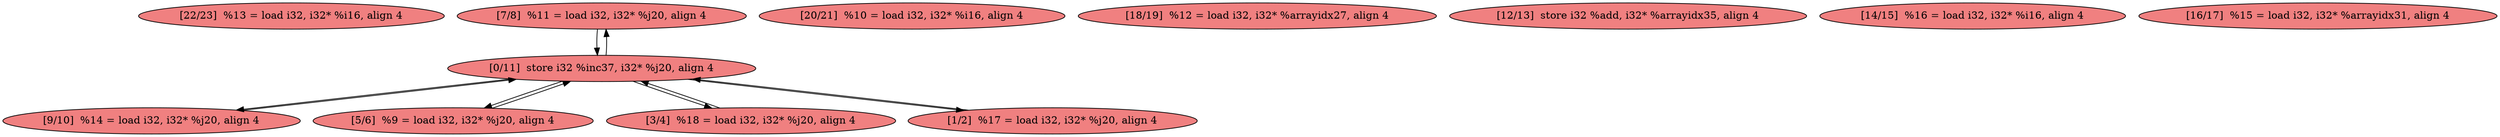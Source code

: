 
digraph G {


node545 [fillcolor=lightcoral,label="[22/23]  %13 = load i32, i32* %i16, align 4",shape=ellipse,style=filled ]
node544 [fillcolor=lightcoral,label="[7/8]  %11 = load i32, i32* %j20, align 4",shape=ellipse,style=filled ]
node543 [fillcolor=lightcoral,label="[20/21]  %10 = load i32, i32* %i16, align 4",shape=ellipse,style=filled ]
node546 [fillcolor=lightcoral,label="[9/10]  %14 = load i32, i32* %j20, align 4",shape=ellipse,style=filled ]
node542 [fillcolor=lightcoral,label="[18/19]  %12 = load i32, i32* %arrayidx27, align 4",shape=ellipse,style=filled ]
node541 [fillcolor=lightcoral,label="[5/6]  %9 = load i32, i32* %j20, align 4",shape=ellipse,style=filled ]
node535 [fillcolor=lightcoral,label="[0/11]  store i32 %inc37, i32* %j20, align 4",shape=ellipse,style=filled ]
node536 [fillcolor=lightcoral,label="[3/4]  %18 = load i32, i32* %j20, align 4",shape=ellipse,style=filled ]
node537 [fillcolor=lightcoral,label="[12/13]  store i32 %add, i32* %arrayidx35, align 4",shape=ellipse,style=filled ]
node539 [fillcolor=lightcoral,label="[14/15]  %16 = load i32, i32* %i16, align 4",shape=ellipse,style=filled ]
node540 [fillcolor=lightcoral,label="[16/17]  %15 = load i32, i32* %arrayidx31, align 4",shape=ellipse,style=filled ]
node538 [fillcolor=lightcoral,label="[1/2]  %17 = load i32, i32* %j20, align 4",shape=ellipse,style=filled ]

node535->node546 [ ]
node546->node535 [ ]
node535->node541 [ ]
node541->node535 [ ]
node538->node535 [ ]
node544->node535 [ ]
node535->node544 [ ]
node536->node535 [ ]
node535->node538 [ ]
node535->node536 [ ]


}
